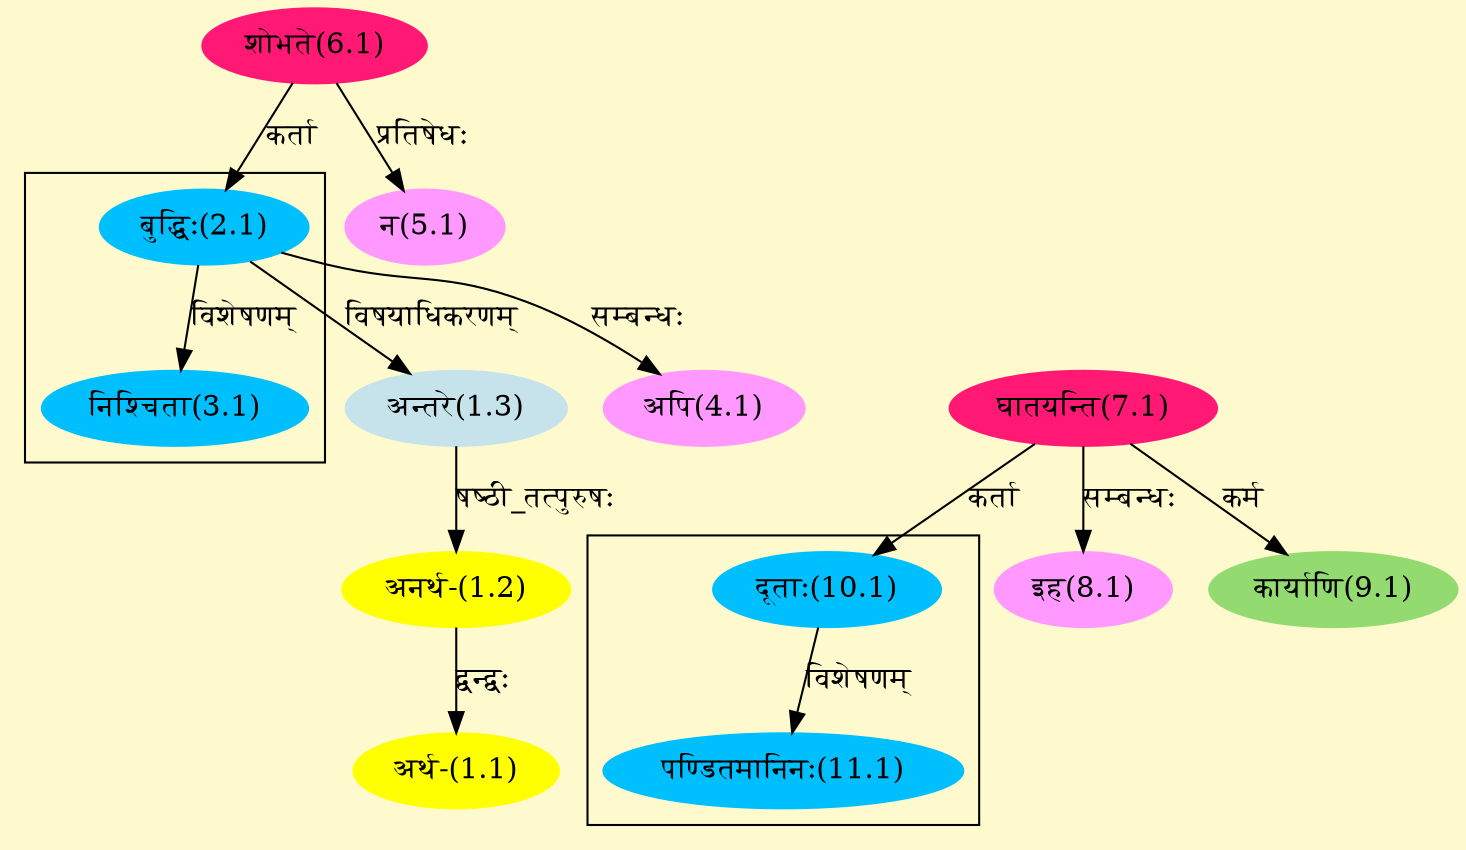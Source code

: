 digraph G{
rankdir=BT;
 compound=true;
 bgcolor="lemonchiffon1";

subgraph cluster_1{
Node3_1 [style=filled, color="#00BFFF" label = "निश्चिता(3.1)"]
Node2_1 [style=filled, color="#00BFFF" label = "बुद्धिः(2.1)"]

}

subgraph cluster_2{
Node11_1 [style=filled, color="#00BFFF" label = "पण्डितमानिनः(11.1)"]
Node10_1 [style=filled, color="#00BFFF" label = "दूताः(10.1)"]

}
Node1_1 [style=filled, color="#FFFF00" label = "अर्थ-(1.1)"]
Node1_2 [style=filled, color="#FFFF00" label = "अनर्थ-(1.2)"]
Node1_3 [style=filled, color="#C6E2EB" label = "अन्तरे(1.3)"]
Node2_1 [style=filled, color="#00BFFF" label = "बुद्धिः(2.1)"]
Node6_1 [style=filled, color="#FF1975" label = "शोभते(6.1)"]
Node4_1 [style=filled, color="#FF99FF" label = "अपि(4.1)"]
Node5_1 [style=filled, color="#FF99FF" label = "न(5.1)"]
Node [style=filled, color="" label = "()"]
Node7_1 [style=filled, color="#FF1975" label = "घातयन्ति(7.1)"]
Node8_1 [style=filled, color="#FF99FF" label = "इह(8.1)"]
Node9_1 [style=filled, color="#93DB70" label = "कार्याणि(9.1)"]
Node10_1 [style=filled, color="#00BFFF" label = "दूताः(10.1)"]
/* Start of Relations section */

Node1_1 -> Node1_2 [  label="द्वन्द्वः"  dir="back" ]
Node1_2 -> Node1_3 [  label="षष्ठी_तत्पुरुषः"  dir="back" ]
Node1_3 -> Node2_1 [  label="विषयाधिकरणम्"  dir="back" ]
Node2_1 -> Node6_1 [  label="कर्ता"  dir="back" ]
Node3_1 -> Node2_1 [  label="विशेषणम्"  dir="back" ]
Node4_1 -> Node2_1 [  label="सम्बन्धः"  dir="back" ]
Node5_1 -> Node6_1 [  label="प्रतिषेधः"  dir="back" ]
Node8_1 -> Node7_1 [  label="सम्बन्धः"  dir="back" ]
Node9_1 -> Node7_1 [  label="कर्म"  dir="back" ]
Node10_1 -> Node7_1 [  label="कर्ता"  dir="back" ]
Node11_1 -> Node10_1 [  label="विशेषणम्"  dir="back" ]
}

